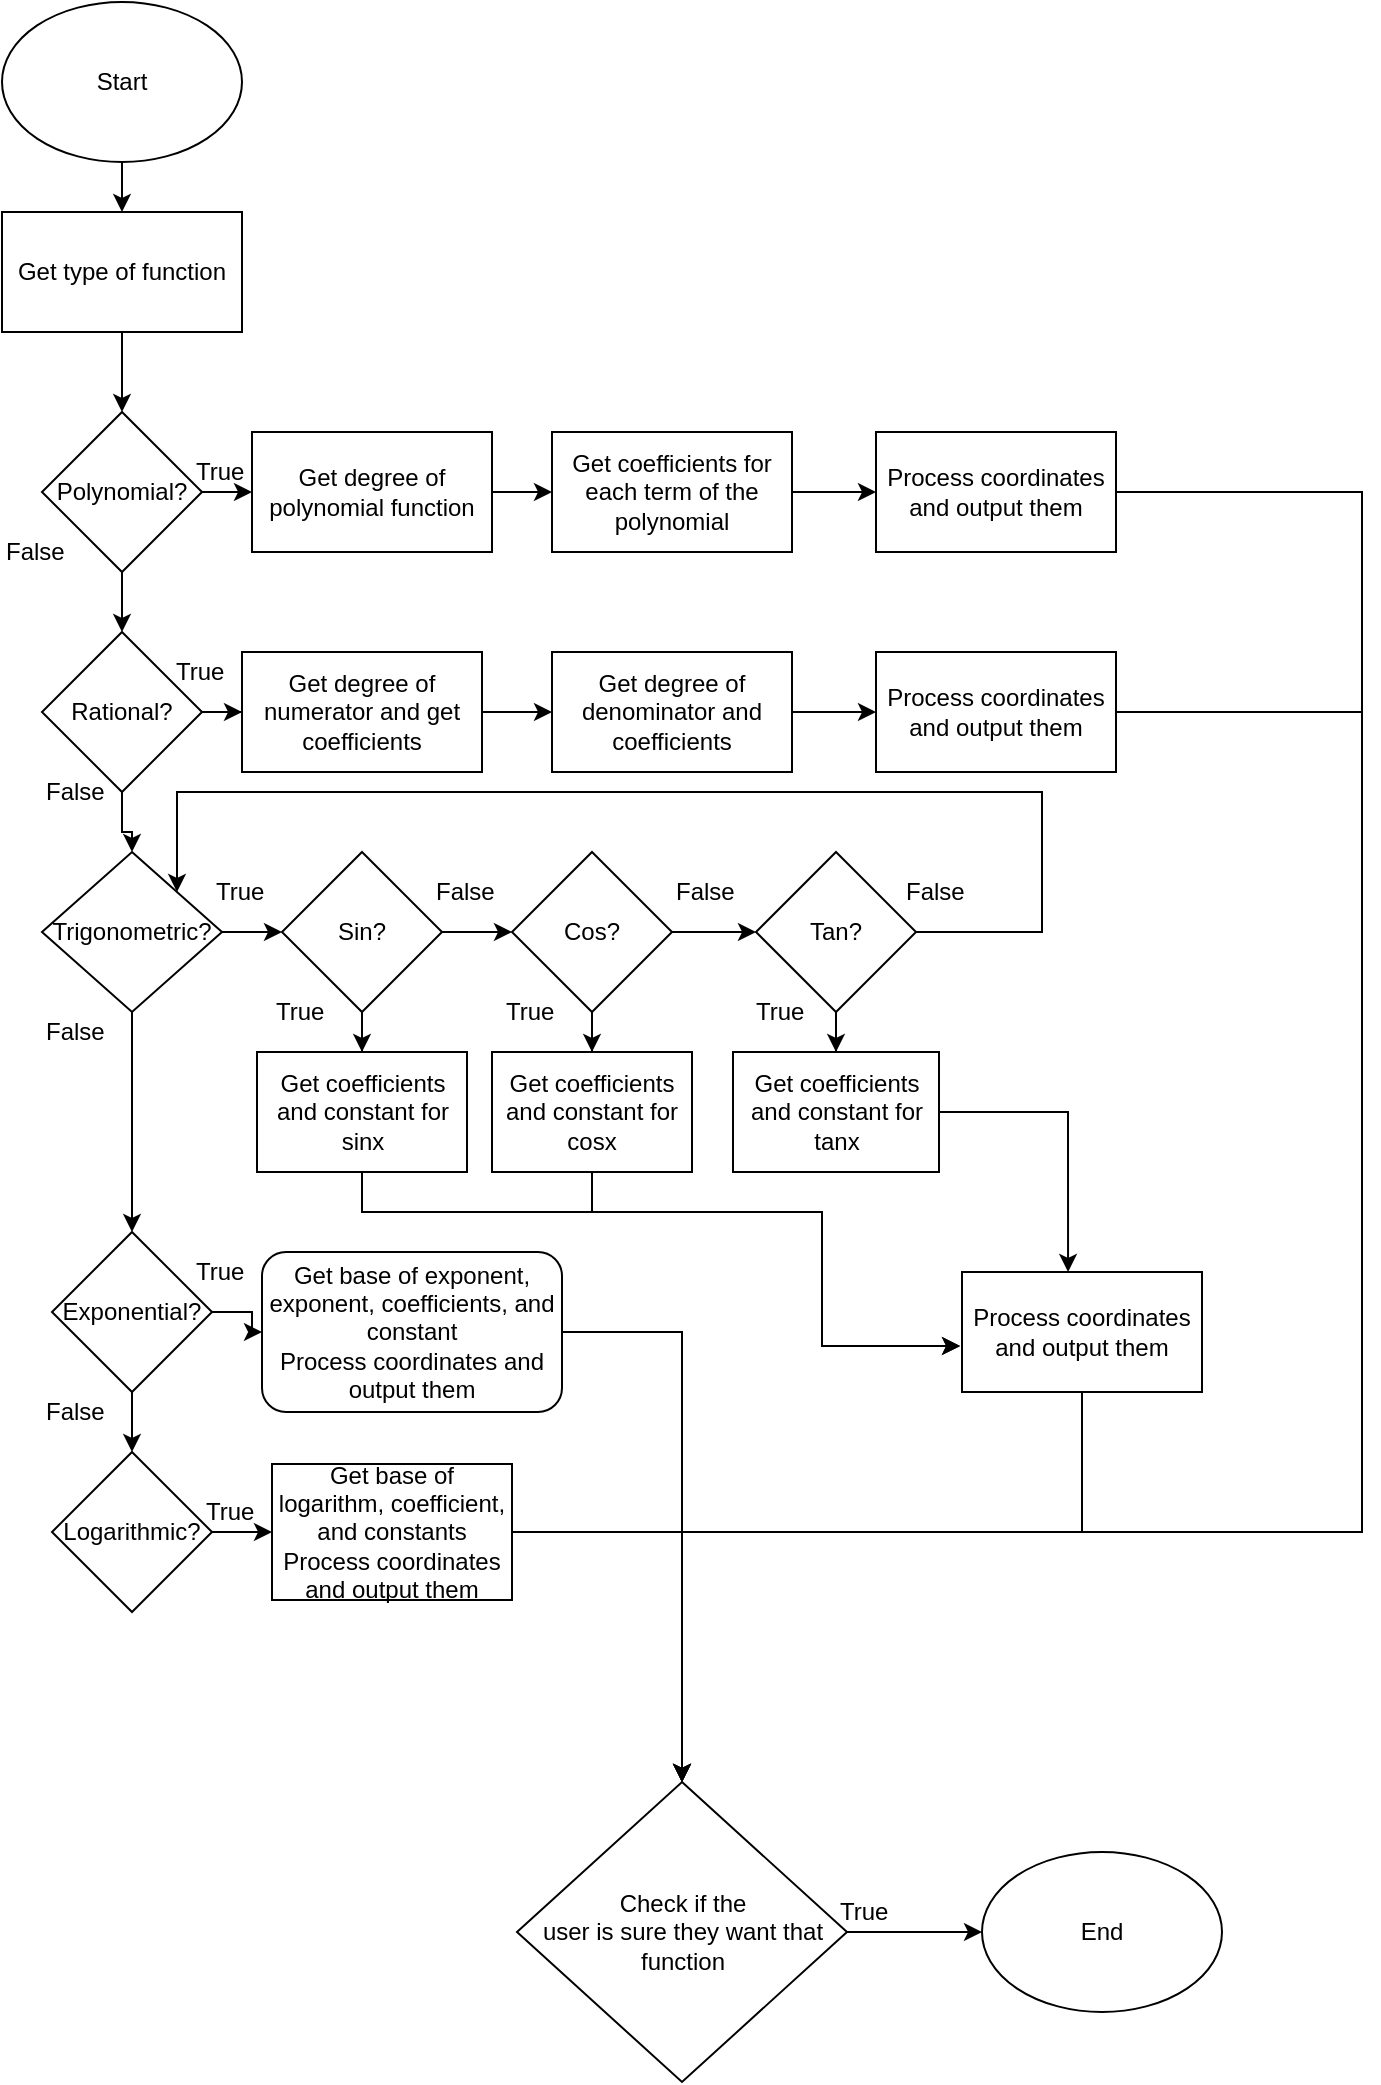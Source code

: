<mxfile version="12.3.3" type="github" pages="1">
  <diagram id="Ebnv-GKzkVtxkwz2iY0m" name="Page-1">
    <mxGraphModel dx="854" dy="436" grid="1" gridSize="10" guides="1" tooltips="1" connect="1" arrows="1" fold="1" page="1" pageScale="1" pageWidth="827" pageHeight="1169" math="0" shadow="0">
      <root>
        <mxCell id="0"/>
        <mxCell id="1" parent="0"/>
        <mxCell id="rsi7xCCTeZryVI8gcBHA-8" value="" style="edgeStyle=orthogonalEdgeStyle;rounded=0;orthogonalLoop=1;jettySize=auto;html=1;" parent="1" source="JjqrXNdA9rt6CY1BIO7P-1" target="rsi7xCCTeZryVI8gcBHA-7" edge="1">
          <mxGeometry relative="1" as="geometry"/>
        </mxCell>
        <mxCell id="JjqrXNdA9rt6CY1BIO7P-1" value="Start" style="ellipse;whiteSpace=wrap;html=1;" parent="1" vertex="1">
          <mxGeometry x="50" y="25" width="120" height="80" as="geometry"/>
        </mxCell>
        <mxCell id="rsi7xCCTeZryVI8gcBHA-30" style="edgeStyle=orthogonalEdgeStyle;rounded=0;orthogonalLoop=1;jettySize=auto;html=1;exitX=1;exitY=0.5;exitDx=0;exitDy=0;entryX=0;entryY=0.5;entryDx=0;entryDy=0;" parent="1" source="1vBB7NY_RCICOXM90jw8-15" target="1vBB7NY_RCICOXM90jw8-21" edge="1">
          <mxGeometry relative="1" as="geometry"/>
        </mxCell>
        <mxCell id="1vBB7NY_RCICOXM90jw8-15" value="Get degree of polynomial function" style="rounded=0;whiteSpace=wrap;html=1;" parent="1" vertex="1">
          <mxGeometry x="175" y="240" width="120" height="60" as="geometry"/>
        </mxCell>
        <mxCell id="DrtqUsOroeTI0LnOpej3-13" style="edgeStyle=orthogonalEdgeStyle;rounded=0;orthogonalLoop=1;jettySize=auto;html=1;entryX=0;entryY=0.5;entryDx=0;entryDy=0;" edge="1" parent="1" source="1vBB7NY_RCICOXM90jw8-21" target="DrtqUsOroeTI0LnOpej3-12">
          <mxGeometry relative="1" as="geometry"/>
        </mxCell>
        <mxCell id="1vBB7NY_RCICOXM90jw8-21" value="Get coefficients for each term of the polynomial" style="rounded=0;whiteSpace=wrap;html=1;" parent="1" vertex="1">
          <mxGeometry x="325" y="240" width="120" height="60" as="geometry"/>
        </mxCell>
        <mxCell id="rsi7xCCTeZryVI8gcBHA-33" style="edgeStyle=orthogonalEdgeStyle;rounded=0;orthogonalLoop=1;jettySize=auto;html=1;entryX=0;entryY=0.5;entryDx=0;entryDy=0;" parent="1" source="1vBB7NY_RCICOXM90jw8-26" target="1vBB7NY_RCICOXM90jw8-28" edge="1">
          <mxGeometry relative="1" as="geometry"/>
        </mxCell>
        <mxCell id="1vBB7NY_RCICOXM90jw8-26" value="Get degree of numerator and get coefficients" style="rounded=0;whiteSpace=wrap;html=1;" parent="1" vertex="1">
          <mxGeometry x="170" y="350" width="120" height="60" as="geometry"/>
        </mxCell>
        <mxCell id="DrtqUsOroeTI0LnOpej3-14" style="edgeStyle=orthogonalEdgeStyle;rounded=0;orthogonalLoop=1;jettySize=auto;html=1;entryX=0;entryY=0.5;entryDx=0;entryDy=0;" edge="1" parent="1" source="1vBB7NY_RCICOXM90jw8-28" target="DrtqUsOroeTI0LnOpej3-11">
          <mxGeometry relative="1" as="geometry"/>
        </mxCell>
        <mxCell id="1vBB7NY_RCICOXM90jw8-28" value="Get degree of denominator and coefficients" style="rounded=0;whiteSpace=wrap;html=1;" parent="1" vertex="1">
          <mxGeometry x="325" y="350" width="120" height="60" as="geometry"/>
        </mxCell>
        <mxCell id="DrtqUsOroeTI0LnOpej3-10" style="edgeStyle=orthogonalEdgeStyle;rounded=0;orthogonalLoop=1;jettySize=auto;html=1;entryX=-0.008;entryY=0.617;entryDx=0;entryDy=0;entryPerimeter=0;" edge="1" parent="1" source="1vBB7NY_RCICOXM90jw8-34" target="DrtqUsOroeTI0LnOpej3-6">
          <mxGeometry relative="1" as="geometry">
            <Array as="points">
              <mxPoint x="230" y="630"/>
              <mxPoint x="460" y="630"/>
              <mxPoint x="460" y="697"/>
            </Array>
          </mxGeometry>
        </mxCell>
        <mxCell id="1vBB7NY_RCICOXM90jw8-34" value="Get coefficients and constant for sinx" style="rounded=0;whiteSpace=wrap;html=1;" parent="1" vertex="1">
          <mxGeometry x="177.5" y="550" width="105" height="60" as="geometry"/>
        </mxCell>
        <mxCell id="DrtqUsOroeTI0LnOpej3-9" style="edgeStyle=orthogonalEdgeStyle;rounded=0;orthogonalLoop=1;jettySize=auto;html=1;entryX=-0.008;entryY=0.617;entryDx=0;entryDy=0;entryPerimeter=0;" edge="1" parent="1" source="1vBB7NY_RCICOXM90jw8-35" target="DrtqUsOroeTI0LnOpej3-6">
          <mxGeometry relative="1" as="geometry">
            <Array as="points">
              <mxPoint x="345" y="630"/>
              <mxPoint x="460" y="630"/>
              <mxPoint x="460" y="697"/>
            </Array>
          </mxGeometry>
        </mxCell>
        <mxCell id="1vBB7NY_RCICOXM90jw8-35" value="Get coefficients and constant for cosx" style="rounded=0;whiteSpace=wrap;html=1;" parent="1" vertex="1">
          <mxGeometry x="295" y="550" width="100" height="60" as="geometry"/>
        </mxCell>
        <mxCell id="DrtqUsOroeTI0LnOpej3-7" style="edgeStyle=orthogonalEdgeStyle;rounded=0;orthogonalLoop=1;jettySize=auto;html=1;entryX=0.442;entryY=0;entryDx=0;entryDy=0;entryPerimeter=0;" edge="1" parent="1" source="1vBB7NY_RCICOXM90jw8-36" target="DrtqUsOroeTI0LnOpej3-6">
          <mxGeometry relative="1" as="geometry">
            <Array as="points">
              <mxPoint x="583" y="580"/>
            </Array>
          </mxGeometry>
        </mxCell>
        <mxCell id="1vBB7NY_RCICOXM90jw8-36" value="&lt;span style=&quot;white-space: normal&quot;&gt;Get coefficients and constant for tanx&lt;/span&gt;" style="rounded=0;whiteSpace=wrap;html=1;" parent="1" vertex="1">
          <mxGeometry x="415.5" y="550" width="103" height="60" as="geometry"/>
        </mxCell>
        <mxCell id="DrtqUsOroeTI0LnOpej3-3" style="edgeStyle=orthogonalEdgeStyle;rounded=0;orthogonalLoop=1;jettySize=auto;html=1;entryX=0.5;entryY=0;entryDx=0;entryDy=0;" edge="1" parent="1" source="1vBB7NY_RCICOXM90jw8-50" target="hTCTgtjbJ4stzaM31yJ2-1">
          <mxGeometry relative="1" as="geometry"/>
        </mxCell>
        <mxCell id="1vBB7NY_RCICOXM90jw8-50" value="Get base of logarithm, coefficient, and constants&lt;br&gt;Process coordinates and output them" style="rounded=0;whiteSpace=wrap;html=1;" parent="1" vertex="1">
          <mxGeometry x="185" y="756" width="120" height="68" as="geometry"/>
        </mxCell>
        <mxCell id="DrtqUsOroeTI0LnOpej3-4" style="edgeStyle=orthogonalEdgeStyle;rounded=0;orthogonalLoop=1;jettySize=auto;html=1;entryX=0.5;entryY=0;entryDx=0;entryDy=0;" edge="1" parent="1" source="1vBB7NY_RCICOXM90jw8-56" target="hTCTgtjbJ4stzaM31yJ2-1">
          <mxGeometry relative="1" as="geometry">
            <mxPoint x="390" y="910" as="targetPoint"/>
            <Array as="points">
              <mxPoint x="390" y="690"/>
            </Array>
          </mxGeometry>
        </mxCell>
        <mxCell id="1vBB7NY_RCICOXM90jw8-56" value="Get base of exponent, exponent, coefficients, and constant&lt;br&gt;Process coordinates and output them" style="rounded=1;whiteSpace=wrap;html=1;" parent="1" vertex="1">
          <mxGeometry x="180" y="650" width="150" height="80" as="geometry"/>
        </mxCell>
        <mxCell id="rsi7xCCTeZryVI8gcBHA-24" value="" style="edgeStyle=orthogonalEdgeStyle;rounded=0;orthogonalLoop=1;jettySize=auto;html=1;" parent="1" source="hTCTgtjbJ4stzaM31yJ2-1" target="hTCTgtjbJ4stzaM31yJ2-4" edge="1">
          <mxGeometry relative="1" as="geometry">
            <mxPoint x="535" y="990" as="targetPoint"/>
          </mxGeometry>
        </mxCell>
        <mxCell id="hTCTgtjbJ4stzaM31yJ2-1" value="Check if the &lt;br&gt;user is sure they want that function" style="rhombus;whiteSpace=wrap;html=1;" parent="1" vertex="1">
          <mxGeometry x="307.5" y="915" width="165" height="150" as="geometry"/>
        </mxCell>
        <mxCell id="hTCTgtjbJ4stzaM31yJ2-4" value="End" style="ellipse;whiteSpace=wrap;html=1;" parent="1" vertex="1">
          <mxGeometry x="540" y="950" width="120" height="80" as="geometry"/>
        </mxCell>
        <mxCell id="hTCTgtjbJ4stzaM31yJ2-8" value="True" style="text;html=1;resizable=0;points=[];autosize=1;align=left;verticalAlign=top;spacingTop=-4;" parent="1" vertex="1">
          <mxGeometry x="467" y="970" width="40" height="20" as="geometry"/>
        </mxCell>
        <mxCell id="rsi7xCCTeZryVI8gcBHA-76" style="edgeStyle=orthogonalEdgeStyle;rounded=0;orthogonalLoop=1;jettySize=auto;html=1;exitX=0.5;exitY=1;exitDx=0;exitDy=0;entryX=0;entryY=0.5;entryDx=0;entryDy=0;" parent="1" source="rsi7xCCTeZryVI8gcBHA-7" target="rsi7xCCTeZryVI8gcBHA-9" edge="1">
          <mxGeometry relative="1" as="geometry"/>
        </mxCell>
        <mxCell id="rsi7xCCTeZryVI8gcBHA-7" value="Get type of function" style="rounded=0;whiteSpace=wrap;html=1;" parent="1" vertex="1">
          <mxGeometry x="50" y="130" width="120" height="60" as="geometry"/>
        </mxCell>
        <mxCell id="rsi7xCCTeZryVI8gcBHA-28" style="edgeStyle=orthogonalEdgeStyle;rounded=0;orthogonalLoop=1;jettySize=auto;html=1;entryX=0;entryY=0.5;entryDx=0;entryDy=0;" parent="1" source="rsi7xCCTeZryVI8gcBHA-9" target="1vBB7NY_RCICOXM90jw8-15" edge="1">
          <mxGeometry relative="1" as="geometry"/>
        </mxCell>
        <mxCell id="rsi7xCCTeZryVI8gcBHA-34" style="edgeStyle=orthogonalEdgeStyle;rounded=0;orthogonalLoop=1;jettySize=auto;html=1;exitX=1;exitY=0.5;exitDx=0;exitDy=0;entryX=0.5;entryY=0;entryDx=0;entryDy=0;" parent="1" source="rsi7xCCTeZryVI8gcBHA-9" target="rsi7xCCTeZryVI8gcBHA-10" edge="1">
          <mxGeometry relative="1" as="geometry"/>
        </mxCell>
        <mxCell id="rsi7xCCTeZryVI8gcBHA-9" value="Polynomial?" style="rhombus;whiteSpace=wrap;html=1;direction=south;" parent="1" vertex="1">
          <mxGeometry x="70" y="230" width="80" height="80" as="geometry"/>
        </mxCell>
        <mxCell id="rsi7xCCTeZryVI8gcBHA-32" style="edgeStyle=orthogonalEdgeStyle;rounded=0;orthogonalLoop=1;jettySize=auto;html=1;" parent="1" source="rsi7xCCTeZryVI8gcBHA-10" target="1vBB7NY_RCICOXM90jw8-26" edge="1">
          <mxGeometry relative="1" as="geometry"/>
        </mxCell>
        <mxCell id="rsi7xCCTeZryVI8gcBHA-35" style="edgeStyle=orthogonalEdgeStyle;rounded=0;orthogonalLoop=1;jettySize=auto;html=1;entryX=0.5;entryY=0;entryDx=0;entryDy=0;" parent="1" source="rsi7xCCTeZryVI8gcBHA-10" target="rsi7xCCTeZryVI8gcBHA-13" edge="1">
          <mxGeometry relative="1" as="geometry"/>
        </mxCell>
        <mxCell id="rsi7xCCTeZryVI8gcBHA-10" value="Rational?" style="rhombus;whiteSpace=wrap;html=1;" parent="1" vertex="1">
          <mxGeometry x="70" y="340" width="80" height="80" as="geometry"/>
        </mxCell>
        <mxCell id="rsi7xCCTeZryVI8gcBHA-36" style="edgeStyle=orthogonalEdgeStyle;rounded=0;orthogonalLoop=1;jettySize=auto;html=1;entryX=0.5;entryY=0;entryDx=0;entryDy=0;" parent="1" source="rsi7xCCTeZryVI8gcBHA-13" target="rsi7xCCTeZryVI8gcBHA-14" edge="1">
          <mxGeometry relative="1" as="geometry"/>
        </mxCell>
        <mxCell id="rsi7xCCTeZryVI8gcBHA-46" style="edgeStyle=orthogonalEdgeStyle;rounded=0;orthogonalLoop=1;jettySize=auto;html=1;entryX=0;entryY=0.5;entryDx=0;entryDy=0;" parent="1" source="rsi7xCCTeZryVI8gcBHA-13" target="rsi7xCCTeZryVI8gcBHA-39" edge="1">
          <mxGeometry relative="1" as="geometry"/>
        </mxCell>
        <mxCell id="rsi7xCCTeZryVI8gcBHA-13" value="Trigonometric?" style="rhombus;whiteSpace=wrap;html=1;" parent="1" vertex="1">
          <mxGeometry x="70" y="450" width="90" height="80" as="geometry"/>
        </mxCell>
        <mxCell id="rsi7xCCTeZryVI8gcBHA-42" style="edgeStyle=orthogonalEdgeStyle;rounded=0;orthogonalLoop=1;jettySize=auto;html=1;exitX=0.5;exitY=1;exitDx=0;exitDy=0;entryX=0.5;entryY=0;entryDx=0;entryDy=0;" parent="1" source="rsi7xCCTeZryVI8gcBHA-14" target="rsi7xCCTeZryVI8gcBHA-15" edge="1">
          <mxGeometry relative="1" as="geometry"/>
        </mxCell>
        <mxCell id="rsi7xCCTeZryVI8gcBHA-43" style="edgeStyle=orthogonalEdgeStyle;rounded=0;orthogonalLoop=1;jettySize=auto;html=1;entryX=0;entryY=0.5;entryDx=0;entryDy=0;" parent="1" source="rsi7xCCTeZryVI8gcBHA-14" target="1vBB7NY_RCICOXM90jw8-56" edge="1">
          <mxGeometry relative="1" as="geometry"/>
        </mxCell>
        <mxCell id="rsi7xCCTeZryVI8gcBHA-14" value="Exponential?" style="rhombus;whiteSpace=wrap;html=1;" parent="1" vertex="1">
          <mxGeometry x="75" y="640" width="80" height="80" as="geometry"/>
        </mxCell>
        <mxCell id="rsi7xCCTeZryVI8gcBHA-20" value="" style="edgeStyle=orthogonalEdgeStyle;rounded=0;orthogonalLoop=1;jettySize=auto;html=1;" parent="1" source="rsi7xCCTeZryVI8gcBHA-15" target="1vBB7NY_RCICOXM90jw8-50" edge="1">
          <mxGeometry relative="1" as="geometry"/>
        </mxCell>
        <mxCell id="rsi7xCCTeZryVI8gcBHA-15" value="Logarithmic?" style="rhombus;whiteSpace=wrap;html=1;" parent="1" vertex="1">
          <mxGeometry x="75" y="750" width="80" height="80" as="geometry"/>
        </mxCell>
        <mxCell id="rsi7xCCTeZryVI8gcBHA-47" style="edgeStyle=orthogonalEdgeStyle;rounded=0;orthogonalLoop=1;jettySize=auto;html=1;entryX=0;entryY=0.5;entryDx=0;entryDy=0;" parent="1" source="rsi7xCCTeZryVI8gcBHA-39" target="rsi7xCCTeZryVI8gcBHA-44" edge="1">
          <mxGeometry relative="1" as="geometry"/>
        </mxCell>
        <mxCell id="rsi7xCCTeZryVI8gcBHA-61" style="edgeStyle=orthogonalEdgeStyle;rounded=0;orthogonalLoop=1;jettySize=auto;html=1;" parent="1" source="rsi7xCCTeZryVI8gcBHA-39" target="1vBB7NY_RCICOXM90jw8-34" edge="1">
          <mxGeometry relative="1" as="geometry"/>
        </mxCell>
        <mxCell id="rsi7xCCTeZryVI8gcBHA-39" value="Sin?" style="rhombus;whiteSpace=wrap;html=1;" parent="1" vertex="1">
          <mxGeometry x="190" y="450" width="80" height="80" as="geometry"/>
        </mxCell>
        <mxCell id="rsi7xCCTeZryVI8gcBHA-48" style="edgeStyle=orthogonalEdgeStyle;rounded=0;orthogonalLoop=1;jettySize=auto;html=1;entryX=0;entryY=0.5;entryDx=0;entryDy=0;" parent="1" source="rsi7xCCTeZryVI8gcBHA-44" target="rsi7xCCTeZryVI8gcBHA-45" edge="1">
          <mxGeometry relative="1" as="geometry"/>
        </mxCell>
        <mxCell id="rsi7xCCTeZryVI8gcBHA-60" style="edgeStyle=orthogonalEdgeStyle;rounded=0;orthogonalLoop=1;jettySize=auto;html=1;entryX=0.5;entryY=0;entryDx=0;entryDy=0;" parent="1" source="rsi7xCCTeZryVI8gcBHA-44" target="1vBB7NY_RCICOXM90jw8-35" edge="1">
          <mxGeometry relative="1" as="geometry"/>
        </mxCell>
        <mxCell id="rsi7xCCTeZryVI8gcBHA-44" value="Cos?" style="rhombus;whiteSpace=wrap;html=1;" parent="1" vertex="1">
          <mxGeometry x="305" y="450" width="80" height="80" as="geometry"/>
        </mxCell>
        <mxCell id="rsi7xCCTeZryVI8gcBHA-57" value="" style="edgeStyle=orthogonalEdgeStyle;rounded=0;orthogonalLoop=1;jettySize=auto;html=1;" parent="1" source="rsi7xCCTeZryVI8gcBHA-45" target="1vBB7NY_RCICOXM90jw8-36" edge="1">
          <mxGeometry relative="1" as="geometry"/>
        </mxCell>
        <mxCell id="rsi7xCCTeZryVI8gcBHA-65" style="edgeStyle=orthogonalEdgeStyle;rounded=0;orthogonalLoop=1;jettySize=auto;html=1;entryX=1;entryY=0;entryDx=0;entryDy=0;" parent="1" source="rsi7xCCTeZryVI8gcBHA-45" target="rsi7xCCTeZryVI8gcBHA-13" edge="1">
          <mxGeometry relative="1" as="geometry">
            <mxPoint x="150" y="420" as="targetPoint"/>
            <Array as="points">
              <mxPoint x="570" y="490"/>
              <mxPoint x="570" y="420"/>
              <mxPoint x="138" y="420"/>
            </Array>
          </mxGeometry>
        </mxCell>
        <mxCell id="rsi7xCCTeZryVI8gcBHA-45" value="Tan?" style="rhombus;whiteSpace=wrap;html=1;" parent="1" vertex="1">
          <mxGeometry x="427" y="450" width="80" height="80" as="geometry"/>
        </mxCell>
        <mxCell id="rsi7xCCTeZryVI8gcBHA-50" value="True" style="text;html=1;resizable=0;points=[];autosize=1;align=left;verticalAlign=top;spacingTop=-4;" parent="1" vertex="1">
          <mxGeometry x="145" y="250" width="40" height="20" as="geometry"/>
        </mxCell>
        <mxCell id="rsi7xCCTeZryVI8gcBHA-51" value="True" style="text;html=1;resizable=0;points=[];autosize=1;align=left;verticalAlign=top;spacingTop=-4;" parent="1" vertex="1">
          <mxGeometry x="135" y="350" width="40" height="20" as="geometry"/>
        </mxCell>
        <mxCell id="rsi7xCCTeZryVI8gcBHA-52" value="True" style="text;html=1;resizable=0;points=[];autosize=1;align=left;verticalAlign=top;spacingTop=-4;" parent="1" vertex="1">
          <mxGeometry x="155" y="460" width="40" height="20" as="geometry"/>
        </mxCell>
        <mxCell id="rsi7xCCTeZryVI8gcBHA-53" value="True" style="text;html=1;resizable=0;points=[];autosize=1;align=left;verticalAlign=top;spacingTop=-4;" parent="1" vertex="1">
          <mxGeometry x="145" y="650" width="40" height="20" as="geometry"/>
        </mxCell>
        <mxCell id="rsi7xCCTeZryVI8gcBHA-54" value="True" style="text;html=1;resizable=0;points=[];autosize=1;align=left;verticalAlign=top;spacingTop=-4;" parent="1" vertex="1">
          <mxGeometry x="150" y="770" width="40" height="20" as="geometry"/>
        </mxCell>
        <mxCell id="rsi7xCCTeZryVI8gcBHA-66" value="True" style="text;html=1;resizable=0;points=[];autosize=1;align=left;verticalAlign=top;spacingTop=-4;" parent="1" vertex="1">
          <mxGeometry x="185" y="520" width="40" height="20" as="geometry"/>
        </mxCell>
        <mxCell id="rsi7xCCTeZryVI8gcBHA-67" value="True" style="text;html=1;resizable=0;points=[];autosize=1;align=left;verticalAlign=top;spacingTop=-4;" parent="1" vertex="1">
          <mxGeometry x="300" y="520" width="40" height="20" as="geometry"/>
        </mxCell>
        <mxCell id="rsi7xCCTeZryVI8gcBHA-68" value="True" style="text;html=1;resizable=0;points=[];autosize=1;align=left;verticalAlign=top;spacingTop=-4;" parent="1" vertex="1">
          <mxGeometry x="425" y="520" width="40" height="20" as="geometry"/>
        </mxCell>
        <mxCell id="rsi7xCCTeZryVI8gcBHA-69" value="False" style="text;html=1;resizable=0;points=[];autosize=1;align=left;verticalAlign=top;spacingTop=-4;" parent="1" vertex="1">
          <mxGeometry x="70" y="720" width="40" height="20" as="geometry"/>
        </mxCell>
        <mxCell id="rsi7xCCTeZryVI8gcBHA-70" value="False" style="text;html=1;resizable=0;points=[];autosize=1;align=left;verticalAlign=top;spacingTop=-4;" parent="1" vertex="1">
          <mxGeometry x="70" y="530" width="40" height="20" as="geometry"/>
        </mxCell>
        <mxCell id="rsi7xCCTeZryVI8gcBHA-71" value="False" style="text;html=1;resizable=0;points=[];autosize=1;align=left;verticalAlign=top;spacingTop=-4;" parent="1" vertex="1">
          <mxGeometry x="70" y="410" width="40" height="20" as="geometry"/>
        </mxCell>
        <mxCell id="rsi7xCCTeZryVI8gcBHA-72" value="False" style="text;html=1;resizable=0;points=[];autosize=1;align=left;verticalAlign=top;spacingTop=-4;" parent="1" vertex="1">
          <mxGeometry x="50" y="290" width="40" height="20" as="geometry"/>
        </mxCell>
        <mxCell id="rsi7xCCTeZryVI8gcBHA-73" value="False" style="text;html=1;resizable=0;points=[];autosize=1;align=left;verticalAlign=top;spacingTop=-4;" parent="1" vertex="1">
          <mxGeometry x="265" y="460" width="40" height="20" as="geometry"/>
        </mxCell>
        <mxCell id="rsi7xCCTeZryVI8gcBHA-74" value="False" style="text;html=1;resizable=0;points=[];autosize=1;align=left;verticalAlign=top;spacingTop=-4;" parent="1" vertex="1">
          <mxGeometry x="385" y="460" width="40" height="20" as="geometry"/>
        </mxCell>
        <mxCell id="rsi7xCCTeZryVI8gcBHA-75" value="False" style="text;html=1;resizable=0;points=[];autosize=1;align=left;verticalAlign=top;spacingTop=-4;" parent="1" vertex="1">
          <mxGeometry x="500" y="460" width="40" height="20" as="geometry"/>
        </mxCell>
        <mxCell id="DrtqUsOroeTI0LnOpej3-24" style="edgeStyle=orthogonalEdgeStyle;rounded=0;orthogonalLoop=1;jettySize=auto;html=1;entryX=0.5;entryY=0;entryDx=0;entryDy=0;" edge="1" parent="1" source="DrtqUsOroeTI0LnOpej3-6" target="hTCTgtjbJ4stzaM31yJ2-1">
          <mxGeometry relative="1" as="geometry">
            <Array as="points">
              <mxPoint x="590" y="790"/>
              <mxPoint x="390" y="790"/>
            </Array>
          </mxGeometry>
        </mxCell>
        <mxCell id="DrtqUsOroeTI0LnOpej3-6" value="&lt;span style=&quot;white-space: normal&quot;&gt;Process coordinates and output them&lt;/span&gt;" style="rounded=0;whiteSpace=wrap;html=1;" vertex="1" parent="1">
          <mxGeometry x="530" y="660" width="120" height="60" as="geometry"/>
        </mxCell>
        <mxCell id="DrtqUsOroeTI0LnOpej3-15" style="edgeStyle=orthogonalEdgeStyle;rounded=0;orthogonalLoop=1;jettySize=auto;html=1;entryX=0.5;entryY=0;entryDx=0;entryDy=0;" edge="1" parent="1" source="DrtqUsOroeTI0LnOpej3-11" target="hTCTgtjbJ4stzaM31yJ2-1">
          <mxGeometry relative="1" as="geometry">
            <mxPoint x="390" y="910" as="targetPoint"/>
            <Array as="points">
              <mxPoint x="730" y="380"/>
              <mxPoint x="730" y="790"/>
              <mxPoint x="390" y="790"/>
            </Array>
          </mxGeometry>
        </mxCell>
        <mxCell id="DrtqUsOroeTI0LnOpej3-11" value="&lt;span style=&quot;white-space: normal&quot;&gt;Process coordinates and output them&lt;/span&gt;" style="rounded=0;whiteSpace=wrap;html=1;" vertex="1" parent="1">
          <mxGeometry x="487" y="350" width="120" height="60" as="geometry"/>
        </mxCell>
        <mxCell id="DrtqUsOroeTI0LnOpej3-16" style="edgeStyle=orthogonalEdgeStyle;rounded=0;orthogonalLoop=1;jettySize=auto;html=1;entryX=0.5;entryY=0;entryDx=0;entryDy=0;" edge="1" parent="1" source="DrtqUsOroeTI0LnOpej3-12" target="hTCTgtjbJ4stzaM31yJ2-1">
          <mxGeometry relative="1" as="geometry">
            <Array as="points">
              <mxPoint x="730" y="270"/>
              <mxPoint x="730" y="790"/>
              <mxPoint x="390" y="790"/>
            </Array>
          </mxGeometry>
        </mxCell>
        <mxCell id="DrtqUsOroeTI0LnOpej3-12" value="&lt;span style=&quot;white-space: normal&quot;&gt;Process coordinates and output them&lt;/span&gt;" style="rounded=0;whiteSpace=wrap;html=1;" vertex="1" parent="1">
          <mxGeometry x="487" y="240" width="120" height="60" as="geometry"/>
        </mxCell>
      </root>
    </mxGraphModel>
  </diagram>
</mxfile>
